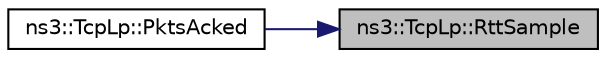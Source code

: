 digraph "ns3::TcpLp::RttSample"
{
 // LATEX_PDF_SIZE
  edge [fontname="Helvetica",fontsize="10",labelfontname="Helvetica",labelfontsize="10"];
  node [fontname="Helvetica",fontsize="10",shape=record];
  rankdir="RL";
  Node1 [label="ns3::TcpLp::RttSample",height=0.2,width=0.4,color="black", fillcolor="grey75", style="filled", fontcolor="black",tooltip="Estimates minimum and maximum One-Way Delays and calculates the smoothed One-Way Delay."];
  Node1 -> Node2 [dir="back",color="midnightblue",fontsize="10",style="solid",fontname="Helvetica"];
  Node2 [label="ns3::TcpLp::PktsAcked",height=0.2,width=0.4,color="black", fillcolor="white", style="filled",URL="$classns3_1_1_tcp_lp.html#ad89d82d1ff9c4808ac566ecc7991548f",tooltip="Timing information on received ACK."];
}
